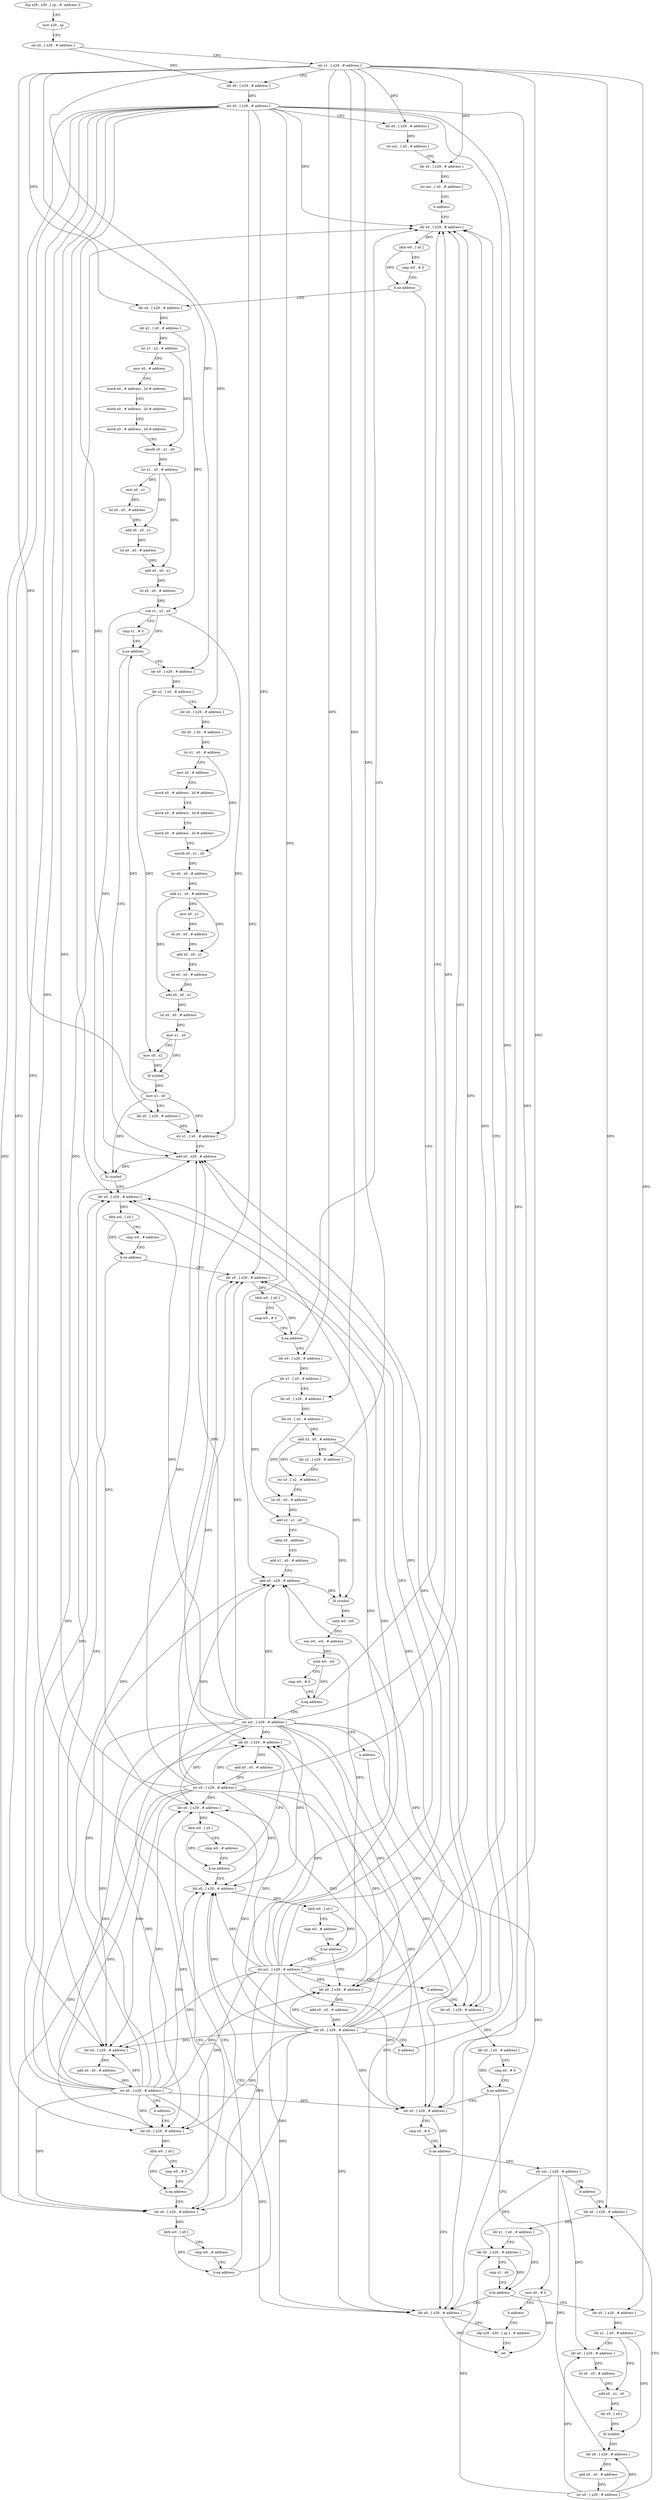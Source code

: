 digraph "func" {
"177356" [label = "stp x29 , x30 , [ sp , #- address ]!" ]
"177360" [label = "mov x29 , sp" ]
"177364" [label = "str x0 , [ x29 , # address ]" ]
"177368" [label = "str x1 , [ x29 , # address ]" ]
"177372" [label = "ldr x0 , [ x29 , # address ]" ]
"177376" [label = "str x0 , [ x29 , # address ]" ]
"177380" [label = "ldr x0 , [ x29 , # address ]" ]
"177384" [label = "str xzr , [ x0 , # address ]" ]
"177388" [label = "ldr x0 , [ x29 , # address ]" ]
"177392" [label = "str xzr , [ x0 , # address ]" ]
"177396" [label = "b address" ]
"177804" [label = "ldr x0 , [ x29 , # address ]" ]
"177808" [label = "ldrb w0 , [ x0 ]" ]
"177812" [label = "cmp w0 , # 0" ]
"177816" [label = "b.ne address" ]
"177400" [label = "ldr x0 , [ x29 , # address ]" ]
"177820" [label = "ldr x0 , [ x29 , # address ]" ]
"177404" [label = "ldr x2 , [ x0 , # address ]" ]
"177408" [label = "lsr x1 , x2 , # address" ]
"177412" [label = "mov x0 , # address" ]
"177416" [label = "movk x0 , # address , lsl # address" ]
"177420" [label = "movk x0 , # address , lsl # address" ]
"177424" [label = "movk x0 , # address , lsl # address" ]
"177428" [label = "umulh x0 , x1 , x0" ]
"177432" [label = "lsr x1 , x0 , # address" ]
"177436" [label = "mov x0 , x1" ]
"177440" [label = "lsl x0 , x0 , # address" ]
"177444" [label = "add x0 , x0 , x1" ]
"177448" [label = "lsl x0 , x0 , # address" ]
"177452" [label = "add x0 , x0 , x1" ]
"177456" [label = "lsl x0 , x0 , # address" ]
"177460" [label = "sub x1 , x2 , x0" ]
"177464" [label = "cmp x1 , # 0" ]
"177468" [label = "b.ne address" ]
"177568" [label = "add x0 , x29 , # address" ]
"177472" [label = "ldr x0 , [ x29 , # address ]" ]
"177824" [label = "ldr x0 , [ x0 , # address ]" ]
"177828" [label = "cmp x0 , # 0" ]
"177832" [label = "b.ne address" ]
"177844" [label = "ldr x0 , [ x29 , # address ]" ]
"177836" [label = "mov x0 , # 0" ]
"177572" [label = "bl symbol" ]
"177576" [label = "ldr x0 , [ x29 , # address ]" ]
"177580" [label = "ldrb w0 , [ x0 ]" ]
"177584" [label = "cmp w0 , # address" ]
"177588" [label = "b.ne address" ]
"177708" [label = "ldr x0 , [ x29 , # address ]" ]
"177592" [label = "ldr x0 , [ x29 , # address ]" ]
"177476" [label = "ldr x2 , [ x0 , # address ]" ]
"177480" [label = "ldr x0 , [ x29 , # address ]" ]
"177484" [label = "ldr x0 , [ x0 , # address ]" ]
"177488" [label = "lsr x1 , x0 , # address" ]
"177492" [label = "mov x0 , # address" ]
"177496" [label = "movk x0 , # address , lsl # address" ]
"177500" [label = "movk x0 , # address , lsl # address" ]
"177504" [label = "movk x0 , # address , lsl # address" ]
"177508" [label = "umulh x0 , x1 , x0" ]
"177512" [label = "lsr x0 , x0 , # address" ]
"177516" [label = "add x1 , x0 , # address" ]
"177520" [label = "mov x0 , x1" ]
"177524" [label = "lsl x0 , x0 , # address" ]
"177528" [label = "add x0 , x0 , x1" ]
"177532" [label = "lsl x0 , x0 , # address" ]
"177536" [label = "add x0 , x0 , x1" ]
"177540" [label = "lsl x0 , x0 , # address" ]
"177544" [label = "mov x1 , x0" ]
"177548" [label = "mov x0 , x2" ]
"177552" [label = "bl symbol" ]
"177556" [label = "mov x1 , x0" ]
"177560" [label = "ldr x0 , [ x29 , # address ]" ]
"177564" [label = "str x1 , [ x0 , # address ]" ]
"177848" [label = "cmp x0 , # 0" ]
"177852" [label = "b.ne address" ]
"177924" [label = "ldr x0 , [ x29 , # address ]" ]
"177856" [label = "str xzr , [ x29 , # address ]" ]
"177840" [label = "b address" ]
"177928" [label = "ldp x29 , x30 , [ sp ] , # address" ]
"177712" [label = "ldrb w0 , [ x0 ]" ]
"177716" [label = "cmp w0 , # 0" ]
"177720" [label = "b.eq address" ]
"177724" [label = "ldr x0 , [ x29 , # address ]" ]
"177596" [label = "add x0 , x0 , # address" ]
"177600" [label = "str x0 , [ x29 , # address ]" ]
"177604" [label = "b address" ]
"177620" [label = "ldr x0 , [ x29 , # address ]" ]
"177860" [label = "b address" ]
"177904" [label = "ldr x0 , [ x29 , # address ]" ]
"177932" [label = "ret" ]
"177728" [label = "ldr x1 , [ x0 , # address ]" ]
"177732" [label = "ldr x0 , [ x29 , # address ]" ]
"177736" [label = "ldr x0 , [ x0 , # address ]" ]
"177740" [label = "add x3 , x0 , # address" ]
"177744" [label = "ldr x2 , [ x29 , # address ]" ]
"177748" [label = "str x3 , [ x2 , # address ]" ]
"177752" [label = "lsl x0 , x0 , # address" ]
"177756" [label = "add x2 , x1 , x0" ]
"177760" [label = "adrp x0 , address" ]
"177764" [label = "add x1 , x0 , # address" ]
"177768" [label = "add x0 , x29 , # address" ]
"177772" [label = "bl symbol" ]
"177776" [label = "uxtb w0 , w0" ]
"177780" [label = "eor w0 , w0 , # address" ]
"177784" [label = "uxtb w0 , w0" ]
"177788" [label = "cmp w0 , # 0" ]
"177792" [label = "b.eq address" ]
"177796" [label = "str xzr , [ x29 , # address ]" ]
"177624" [label = "ldrb w0 , [ x0 ]" ]
"177628" [label = "cmp w0 , # 0" ]
"177632" [label = "b.eq address" ]
"177668" [label = "ldr x0 , [ x29 , # address ]" ]
"177636" [label = "ldr x0 , [ x29 , # address ]" ]
"177908" [label = "ldr x1 , [ x0 , # address ]" ]
"177912" [label = "ldr x0 , [ x29 , # address ]" ]
"177916" [label = "cmp x1 , x0" ]
"177920" [label = "b.hi address" ]
"177864" [label = "ldr x0 , [ x29 , # address ]" ]
"177800" [label = "b address" ]
"177672" [label = "ldrb w0 , [ x0 ]" ]
"177676" [label = "cmp w0 , # address" ]
"177680" [label = "b.ne address" ]
"177700" [label = "str xzr , [ x29 , # address ]" ]
"177684" [label = "ldr x0 , [ x29 , # address ]" ]
"177640" [label = "ldrb w0 , [ x0 ]" ]
"177644" [label = "cmp w0 , # address" ]
"177648" [label = "b.eq address" ]
"177652" [label = "ldr x0 , [ x29 , # address ]" ]
"177868" [label = "ldr x1 , [ x0 , # address ]" ]
"177872" [label = "ldr x0 , [ x29 , # address ]" ]
"177876" [label = "lsl x0 , x0 , # address" ]
"177880" [label = "add x0 , x1 , x0" ]
"177884" [label = "ldr x0 , [ x0 ]" ]
"177888" [label = "bl symbol" ]
"177892" [label = "ldr x0 , [ x29 , # address ]" ]
"177896" [label = "add x0 , x0 , # address" ]
"177900" [label = "str x0 , [ x29 , # address ]" ]
"177704" [label = "b address" ]
"177688" [label = "add x0 , x0 , # address" ]
"177692" [label = "str x0 , [ x29 , # address ]" ]
"177696" [label = "b address" ]
"177656" [label = "ldrb w0 , [ x0 ]" ]
"177660" [label = "cmp w0 , # address" ]
"177664" [label = "b.ne address" ]
"177608" [label = "ldr x0 , [ x29 , # address ]" ]
"177612" [label = "add x0 , x0 , # address" ]
"177616" [label = "str x0 , [ x29 , # address ]" ]
"177356" -> "177360" [ label = "CFG" ]
"177360" -> "177364" [ label = "CFG" ]
"177364" -> "177368" [ label = "CFG" ]
"177364" -> "177372" [ label = "DFG" ]
"177368" -> "177372" [ label = "CFG" ]
"177368" -> "177380" [ label = "DFG" ]
"177368" -> "177388" [ label = "DFG" ]
"177368" -> "177400" [ label = "DFG" ]
"177368" -> "177820" [ label = "DFG" ]
"177368" -> "177472" [ label = "DFG" ]
"177368" -> "177480" [ label = "DFG" ]
"177368" -> "177560" [ label = "DFG" ]
"177368" -> "177724" [ label = "DFG" ]
"177368" -> "177732" [ label = "DFG" ]
"177368" -> "177744" [ label = "DFG" ]
"177368" -> "177904" [ label = "DFG" ]
"177368" -> "177864" [ label = "DFG" ]
"177372" -> "177376" [ label = "DFG" ]
"177376" -> "177380" [ label = "CFG" ]
"177376" -> "177804" [ label = "DFG" ]
"177376" -> "177576" [ label = "DFG" ]
"177376" -> "177844" [ label = "DFG" ]
"177376" -> "177708" [ label = "DFG" ]
"177376" -> "177592" [ label = "DFG" ]
"177376" -> "177924" [ label = "DFG" ]
"177376" -> "177620" [ label = "DFG" ]
"177376" -> "177668" [ label = "DFG" ]
"177376" -> "177636" [ label = "DFG" ]
"177376" -> "177684" [ label = "DFG" ]
"177376" -> "177652" [ label = "DFG" ]
"177376" -> "177608" [ label = "DFG" ]
"177376" -> "177568" [ label = "DFG" ]
"177376" -> "177768" [ label = "DFG" ]
"177380" -> "177384" [ label = "DFG" ]
"177384" -> "177388" [ label = "CFG" ]
"177388" -> "177392" [ label = "DFG" ]
"177392" -> "177396" [ label = "CFG" ]
"177396" -> "177804" [ label = "CFG" ]
"177804" -> "177808" [ label = "DFG" ]
"177808" -> "177812" [ label = "CFG" ]
"177808" -> "177816" [ label = "DFG" ]
"177812" -> "177816" [ label = "CFG" ]
"177816" -> "177400" [ label = "CFG" ]
"177816" -> "177820" [ label = "CFG" ]
"177400" -> "177404" [ label = "DFG" ]
"177820" -> "177824" [ label = "DFG" ]
"177404" -> "177408" [ label = "DFG" ]
"177404" -> "177460" [ label = "DFG" ]
"177408" -> "177412" [ label = "CFG" ]
"177408" -> "177428" [ label = "DFG" ]
"177412" -> "177416" [ label = "CFG" ]
"177416" -> "177420" [ label = "CFG" ]
"177420" -> "177424" [ label = "CFG" ]
"177424" -> "177428" [ label = "CFG" ]
"177428" -> "177432" [ label = "DFG" ]
"177432" -> "177436" [ label = "DFG" ]
"177432" -> "177444" [ label = "DFG" ]
"177432" -> "177452" [ label = "DFG" ]
"177436" -> "177440" [ label = "DFG" ]
"177440" -> "177444" [ label = "DFG" ]
"177444" -> "177448" [ label = "DFG" ]
"177448" -> "177452" [ label = "DFG" ]
"177452" -> "177456" [ label = "DFG" ]
"177456" -> "177460" [ label = "DFG" ]
"177460" -> "177464" [ label = "CFG" ]
"177460" -> "177468" [ label = "DFG" ]
"177460" -> "177572" [ label = "DFG" ]
"177460" -> "177564" [ label = "DFG" ]
"177464" -> "177468" [ label = "CFG" ]
"177468" -> "177568" [ label = "CFG" ]
"177468" -> "177472" [ label = "CFG" ]
"177568" -> "177572" [ label = "DFG" ]
"177472" -> "177476" [ label = "DFG" ]
"177824" -> "177828" [ label = "CFG" ]
"177824" -> "177832" [ label = "DFG" ]
"177828" -> "177832" [ label = "CFG" ]
"177832" -> "177844" [ label = "CFG" ]
"177832" -> "177836" [ label = "CFG" ]
"177844" -> "177848" [ label = "CFG" ]
"177844" -> "177852" [ label = "DFG" ]
"177836" -> "177840" [ label = "CFG" ]
"177836" -> "177932" [ label = "DFG" ]
"177572" -> "177576" [ label = "CFG" ]
"177576" -> "177580" [ label = "DFG" ]
"177580" -> "177584" [ label = "CFG" ]
"177580" -> "177588" [ label = "DFG" ]
"177584" -> "177588" [ label = "CFG" ]
"177588" -> "177708" [ label = "CFG" ]
"177588" -> "177592" [ label = "CFG" ]
"177708" -> "177712" [ label = "DFG" ]
"177592" -> "177596" [ label = "DFG" ]
"177476" -> "177480" [ label = "CFG" ]
"177476" -> "177548" [ label = "DFG" ]
"177480" -> "177484" [ label = "DFG" ]
"177484" -> "177488" [ label = "DFG" ]
"177488" -> "177492" [ label = "CFG" ]
"177488" -> "177508" [ label = "DFG" ]
"177492" -> "177496" [ label = "CFG" ]
"177496" -> "177500" [ label = "CFG" ]
"177500" -> "177504" [ label = "CFG" ]
"177504" -> "177508" [ label = "CFG" ]
"177508" -> "177512" [ label = "DFG" ]
"177512" -> "177516" [ label = "DFG" ]
"177516" -> "177520" [ label = "DFG" ]
"177516" -> "177528" [ label = "DFG" ]
"177516" -> "177536" [ label = "DFG" ]
"177520" -> "177524" [ label = "DFG" ]
"177524" -> "177528" [ label = "DFG" ]
"177528" -> "177532" [ label = "DFG" ]
"177532" -> "177536" [ label = "DFG" ]
"177536" -> "177540" [ label = "DFG" ]
"177540" -> "177544" [ label = "DFG" ]
"177544" -> "177548" [ label = "CFG" ]
"177544" -> "177552" [ label = "DFG" ]
"177548" -> "177552" [ label = "DFG" ]
"177552" -> "177556" [ label = "DFG" ]
"177556" -> "177560" [ label = "CFG" ]
"177556" -> "177468" [ label = "DFG" ]
"177556" -> "177572" [ label = "DFG" ]
"177556" -> "177564" [ label = "DFG" ]
"177560" -> "177564" [ label = "DFG" ]
"177564" -> "177568" [ label = "CFG" ]
"177848" -> "177852" [ label = "CFG" ]
"177852" -> "177924" [ label = "CFG" ]
"177852" -> "177856" [ label = "CFG" ]
"177924" -> "177928" [ label = "CFG" ]
"177924" -> "177932" [ label = "DFG" ]
"177856" -> "177860" [ label = "CFG" ]
"177856" -> "177912" [ label = "DFG" ]
"177856" -> "177872" [ label = "DFG" ]
"177856" -> "177892" [ label = "DFG" ]
"177840" -> "177928" [ label = "CFG" ]
"177928" -> "177932" [ label = "CFG" ]
"177712" -> "177716" [ label = "CFG" ]
"177712" -> "177720" [ label = "DFG" ]
"177716" -> "177720" [ label = "CFG" ]
"177720" -> "177804" [ label = "CFG" ]
"177720" -> "177724" [ label = "CFG" ]
"177724" -> "177728" [ label = "DFG" ]
"177596" -> "177600" [ label = "DFG" ]
"177600" -> "177604" [ label = "CFG" ]
"177600" -> "177804" [ label = "DFG" ]
"177600" -> "177568" [ label = "DFG" ]
"177600" -> "177576" [ label = "DFG" ]
"177600" -> "177844" [ label = "DFG" ]
"177600" -> "177708" [ label = "DFG" ]
"177600" -> "177592" [ label = "DFG" ]
"177600" -> "177924" [ label = "DFG" ]
"177600" -> "177620" [ label = "DFG" ]
"177600" -> "177668" [ label = "DFG" ]
"177600" -> "177636" [ label = "DFG" ]
"177600" -> "177684" [ label = "DFG" ]
"177600" -> "177652" [ label = "DFG" ]
"177600" -> "177608" [ label = "DFG" ]
"177600" -> "177768" [ label = "DFG" ]
"177604" -> "177620" [ label = "CFG" ]
"177620" -> "177624" [ label = "DFG" ]
"177860" -> "177904" [ label = "CFG" ]
"177904" -> "177908" [ label = "DFG" ]
"177728" -> "177732" [ label = "CFG" ]
"177728" -> "177756" [ label = "DFG" ]
"177732" -> "177736" [ label = "DFG" ]
"177736" -> "177740" [ label = "DFG" ]
"177736" -> "177752" [ label = "DFG" ]
"177740" -> "177744" [ label = "CFG" ]
"177740" -> "177748" [ label = "DFG" ]
"177740" -> "177772" [ label = "DFG" ]
"177744" -> "177748" [ label = "DFG" ]
"177748" -> "177752" [ label = "CFG" ]
"177752" -> "177756" [ label = "DFG" ]
"177756" -> "177760" [ label = "CFG" ]
"177756" -> "177772" [ label = "DFG" ]
"177760" -> "177764" [ label = "CFG" ]
"177764" -> "177768" [ label = "CFG" ]
"177768" -> "177772" [ label = "DFG" ]
"177772" -> "177776" [ label = "DFG" ]
"177776" -> "177780" [ label = "DFG" ]
"177780" -> "177784" [ label = "DFG" ]
"177784" -> "177788" [ label = "CFG" ]
"177784" -> "177792" [ label = "DFG" ]
"177788" -> "177792" [ label = "CFG" ]
"177792" -> "177804" [ label = "CFG" ]
"177792" -> "177796" [ label = "CFG" ]
"177796" -> "177800" [ label = "CFG" ]
"177796" -> "177804" [ label = "DFG" ]
"177796" -> "177568" [ label = "DFG" ]
"177796" -> "177576" [ label = "DFG" ]
"177796" -> "177844" [ label = "DFG" ]
"177796" -> "177708" [ label = "DFG" ]
"177796" -> "177592" [ label = "DFG" ]
"177796" -> "177924" [ label = "DFG" ]
"177796" -> "177768" [ label = "DFG" ]
"177796" -> "177620" [ label = "DFG" ]
"177796" -> "177668" [ label = "DFG" ]
"177796" -> "177636" [ label = "DFG" ]
"177796" -> "177684" [ label = "DFG" ]
"177796" -> "177652" [ label = "DFG" ]
"177796" -> "177608" [ label = "DFG" ]
"177624" -> "177628" [ label = "CFG" ]
"177624" -> "177632" [ label = "DFG" ]
"177628" -> "177632" [ label = "CFG" ]
"177632" -> "177668" [ label = "CFG" ]
"177632" -> "177636" [ label = "CFG" ]
"177668" -> "177672" [ label = "DFG" ]
"177636" -> "177640" [ label = "DFG" ]
"177908" -> "177912" [ label = "CFG" ]
"177908" -> "177920" [ label = "DFG" ]
"177912" -> "177916" [ label = "CFG" ]
"177912" -> "177920" [ label = "DFG" ]
"177916" -> "177920" [ label = "CFG" ]
"177920" -> "177864" [ label = "CFG" ]
"177920" -> "177924" [ label = "CFG" ]
"177864" -> "177868" [ label = "DFG" ]
"177800" -> "177820" [ label = "CFG" ]
"177672" -> "177676" [ label = "CFG" ]
"177672" -> "177680" [ label = "DFG" ]
"177676" -> "177680" [ label = "CFG" ]
"177680" -> "177700" [ label = "CFG" ]
"177680" -> "177684" [ label = "CFG" ]
"177700" -> "177704" [ label = "CFG" ]
"177700" -> "177804" [ label = "DFG" ]
"177700" -> "177568" [ label = "DFG" ]
"177700" -> "177576" [ label = "DFG" ]
"177700" -> "177844" [ label = "DFG" ]
"177700" -> "177708" [ label = "DFG" ]
"177700" -> "177592" [ label = "DFG" ]
"177700" -> "177924" [ label = "DFG" ]
"177700" -> "177768" [ label = "DFG" ]
"177700" -> "177620" [ label = "DFG" ]
"177700" -> "177668" [ label = "DFG" ]
"177700" -> "177636" [ label = "DFG" ]
"177700" -> "177684" [ label = "DFG" ]
"177700" -> "177652" [ label = "DFG" ]
"177700" -> "177608" [ label = "DFG" ]
"177684" -> "177688" [ label = "DFG" ]
"177640" -> "177644" [ label = "CFG" ]
"177640" -> "177648" [ label = "DFG" ]
"177644" -> "177648" [ label = "CFG" ]
"177648" -> "177668" [ label = "CFG" ]
"177648" -> "177652" [ label = "CFG" ]
"177652" -> "177656" [ label = "DFG" ]
"177868" -> "177872" [ label = "CFG" ]
"177868" -> "177880" [ label = "DFG" ]
"177868" -> "177888" [ label = "DFG" ]
"177872" -> "177876" [ label = "DFG" ]
"177876" -> "177880" [ label = "DFG" ]
"177880" -> "177884" [ label = "DFG" ]
"177884" -> "177888" [ label = "DFG" ]
"177888" -> "177892" [ label = "CFG" ]
"177892" -> "177896" [ label = "DFG" ]
"177896" -> "177900" [ label = "DFG" ]
"177900" -> "177904" [ label = "CFG" ]
"177900" -> "177912" [ label = "DFG" ]
"177900" -> "177872" [ label = "DFG" ]
"177900" -> "177892" [ label = "DFG" ]
"177704" -> "177820" [ label = "CFG" ]
"177688" -> "177692" [ label = "DFG" ]
"177692" -> "177696" [ label = "CFG" ]
"177692" -> "177804" [ label = "DFG" ]
"177692" -> "177568" [ label = "DFG" ]
"177692" -> "177576" [ label = "DFG" ]
"177692" -> "177844" [ label = "DFG" ]
"177692" -> "177708" [ label = "DFG" ]
"177692" -> "177592" [ label = "DFG" ]
"177692" -> "177924" [ label = "DFG" ]
"177692" -> "177768" [ label = "DFG" ]
"177692" -> "177620" [ label = "DFG" ]
"177692" -> "177668" [ label = "DFG" ]
"177692" -> "177636" [ label = "DFG" ]
"177692" -> "177684" [ label = "DFG" ]
"177692" -> "177652" [ label = "DFG" ]
"177692" -> "177608" [ label = "DFG" ]
"177696" -> "177804" [ label = "CFG" ]
"177656" -> "177660" [ label = "CFG" ]
"177656" -> "177664" [ label = "DFG" ]
"177660" -> "177664" [ label = "CFG" ]
"177664" -> "177608" [ label = "CFG" ]
"177664" -> "177668" [ label = "CFG" ]
"177608" -> "177612" [ label = "DFG" ]
"177612" -> "177616" [ label = "DFG" ]
"177616" -> "177620" [ label = "DFG" ]
"177616" -> "177804" [ label = "DFG" ]
"177616" -> "177568" [ label = "DFG" ]
"177616" -> "177576" [ label = "DFG" ]
"177616" -> "177844" [ label = "DFG" ]
"177616" -> "177708" [ label = "DFG" ]
"177616" -> "177592" [ label = "DFG" ]
"177616" -> "177924" [ label = "DFG" ]
"177616" -> "177768" [ label = "DFG" ]
"177616" -> "177668" [ label = "DFG" ]
"177616" -> "177636" [ label = "DFG" ]
"177616" -> "177684" [ label = "DFG" ]
"177616" -> "177652" [ label = "DFG" ]
"177616" -> "177608" [ label = "DFG" ]
}
